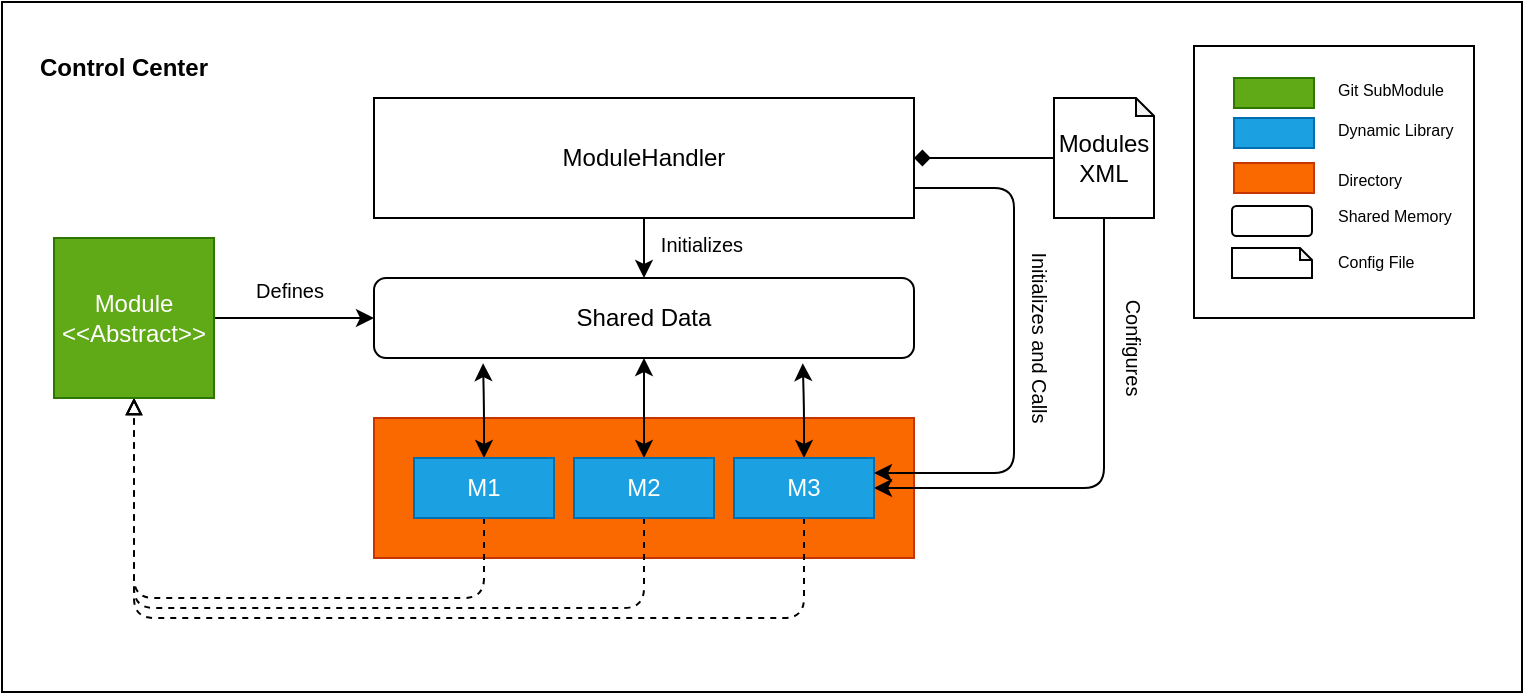 <mxfile>
    <diagram id="35spfZvFygs7DubTULse" name="Page-1">
        <mxGraphModel dx="1182" dy="606" grid="1" gridSize="10" guides="1" tooltips="1" connect="1" arrows="1" fold="1" page="1" pageScale="1" pageWidth="850" pageHeight="1100" math="0" shadow="0">
            <root>
                <mxCell id="0"/>
                <mxCell id="1" parent="0"/>
                <mxCell id="23" value="" style="rounded=0;whiteSpace=wrap;html=1;" vertex="1" parent="1">
                    <mxGeometry x="24" y="242" width="760" height="345" as="geometry"/>
                </mxCell>
                <mxCell id="44" value="" style="rounded=0;whiteSpace=wrap;html=1;fontSize=8;" vertex="1" parent="1">
                    <mxGeometry x="620" y="264" width="140" height="136" as="geometry"/>
                </mxCell>
                <mxCell id="20" style="edgeStyle=orthogonalEdgeStyle;html=1;exitX=1;exitY=0.5;exitDx=0;exitDy=0;startArrow=diamond;startFill=1;endArrow=none;endFill=0;" edge="1" parent="1" source="2" target="19">
                    <mxGeometry relative="1" as="geometry"/>
                </mxCell>
                <mxCell id="22" style="edgeStyle=orthogonalEdgeStyle;html=1;exitX=0.5;exitY=1;exitDx=0;exitDy=0;entryX=0.5;entryY=0;entryDx=0;entryDy=0;startArrow=none;startFill=0;endArrow=classic;endFill=1;strokeColor=#000000;" edge="1" parent="1" source="2" target="8">
                    <mxGeometry relative="1" as="geometry"/>
                </mxCell>
                <mxCell id="2" value="ModuleHandler" style="rounded=0;whiteSpace=wrap;html=1;" vertex="1" parent="1">
                    <mxGeometry x="210" y="290" width="270" height="60" as="geometry"/>
                </mxCell>
                <mxCell id="3" value="" style="rounded=0;whiteSpace=wrap;html=1;fillColor=#fa6800;fontColor=#000000;strokeColor=#C73500;" vertex="1" parent="1">
                    <mxGeometry x="210" y="450" width="270" height="70" as="geometry"/>
                </mxCell>
                <mxCell id="11" style="edgeStyle=orthogonalEdgeStyle;html=1;exitX=0.5;exitY=1;exitDx=0;exitDy=0;entryX=0.5;entryY=1;entryDx=0;entryDy=0;endArrow=block;endFill=0;dashed=1;" edge="1" parent="1" source="5" target="9">
                    <mxGeometry relative="1" as="geometry">
                        <Array as="points">
                            <mxPoint x="265" y="540"/>
                            <mxPoint x="90" y="540"/>
                        </Array>
                    </mxGeometry>
                </mxCell>
                <mxCell id="16" style="edgeStyle=orthogonalEdgeStyle;html=1;exitX=0.5;exitY=0;exitDx=0;exitDy=0;entryX=0.202;entryY=1.064;entryDx=0;entryDy=0;entryPerimeter=0;startArrow=classic;startFill=1;" edge="1" parent="1" source="5" target="8">
                    <mxGeometry relative="1" as="geometry"/>
                </mxCell>
                <mxCell id="5" value="M1" style="rounded=0;whiteSpace=wrap;html=1;fillColor=#1ba1e2;fontColor=#ffffff;strokeColor=#006EAF;" vertex="1" parent="1">
                    <mxGeometry x="230" y="470" width="70" height="30" as="geometry"/>
                </mxCell>
                <mxCell id="14" style="edgeStyle=orthogonalEdgeStyle;html=1;exitX=0.5;exitY=1;exitDx=0;exitDy=0;entryX=0.5;entryY=1;entryDx=0;entryDy=0;endArrow=block;endFill=0;dashed=1;" edge="1" parent="1" source="6" target="9">
                    <mxGeometry relative="1" as="geometry">
                        <Array as="points">
                            <mxPoint x="345" y="545"/>
                            <mxPoint x="90" y="545"/>
                        </Array>
                    </mxGeometry>
                </mxCell>
                <mxCell id="17" style="edgeStyle=orthogonalEdgeStyle;html=1;exitX=0.5;exitY=0;exitDx=0;exitDy=0;entryX=0.5;entryY=1;entryDx=0;entryDy=0;startArrow=classic;startFill=1;" edge="1" parent="1" source="6" target="8">
                    <mxGeometry relative="1" as="geometry"/>
                </mxCell>
                <mxCell id="6" value="M2" style="rounded=0;whiteSpace=wrap;html=1;fillColor=#1ba1e2;fontColor=#ffffff;strokeColor=#006EAF;" vertex="1" parent="1">
                    <mxGeometry x="310" y="470" width="70" height="30" as="geometry"/>
                </mxCell>
                <mxCell id="15" style="edgeStyle=orthogonalEdgeStyle;html=1;exitX=0.5;exitY=1;exitDx=0;exitDy=0;entryX=0.5;entryY=1;entryDx=0;entryDy=0;endArrow=block;endFill=0;dashed=1;" edge="1" parent="1" source="7" target="9">
                    <mxGeometry relative="1" as="geometry">
                        <Array as="points">
                            <mxPoint x="425" y="550"/>
                            <mxPoint x="90" y="550"/>
                        </Array>
                    </mxGeometry>
                </mxCell>
                <mxCell id="18" style="edgeStyle=orthogonalEdgeStyle;html=1;exitX=0.5;exitY=0;exitDx=0;exitDy=0;entryX=0.794;entryY=1.064;entryDx=0;entryDy=0;entryPerimeter=0;startArrow=classic;startFill=1;" edge="1" parent="1" source="7" target="8">
                    <mxGeometry relative="1" as="geometry"/>
                </mxCell>
                <mxCell id="7" value="M3" style="rounded=0;whiteSpace=wrap;html=1;fillColor=#1ba1e2;fontColor=#ffffff;strokeColor=#006EAF;" vertex="1" parent="1">
                    <mxGeometry x="390" y="470" width="70" height="30" as="geometry"/>
                </mxCell>
                <mxCell id="8" value="Shared Data" style="rounded=1;whiteSpace=wrap;html=1;" vertex="1" parent="1">
                    <mxGeometry x="210" y="380" width="270" height="40" as="geometry"/>
                </mxCell>
                <mxCell id="10" style="edgeStyle=none;html=1;exitX=1;exitY=0.5;exitDx=0;exitDy=0;" edge="1" parent="1" source="9" target="8">
                    <mxGeometry relative="1" as="geometry"/>
                </mxCell>
                <mxCell id="9" value="Module&lt;br&gt;&amp;lt;&amp;lt;Abstract&amp;gt;&amp;gt;" style="whiteSpace=wrap;html=1;aspect=fixed;fillColor=#60a917;fontColor=#ffffff;strokeColor=#2D7600;" vertex="1" parent="1">
                    <mxGeometry x="50" y="360" width="80" height="80" as="geometry"/>
                </mxCell>
                <mxCell id="21" style="edgeStyle=orthogonalEdgeStyle;html=1;exitX=0.5;exitY=1;exitDx=0;exitDy=0;exitPerimeter=0;entryX=1;entryY=0.5;entryDx=0;entryDy=0;startArrow=none;startFill=0;endArrow=classic;endFill=1;" edge="1" parent="1" source="19" target="7">
                    <mxGeometry relative="1" as="geometry"/>
                </mxCell>
                <mxCell id="19" value="Modules&lt;br&gt;XML" style="shape=note;whiteSpace=wrap;html=1;backgroundOutline=1;darkOpacity=0.05;size=9;" vertex="1" parent="1">
                    <mxGeometry x="550" y="290" width="50" height="60" as="geometry"/>
                </mxCell>
                <mxCell id="24" value="&lt;b&gt;Control Center&lt;/b&gt;" style="text;html=1;strokeColor=none;fillColor=none;align=center;verticalAlign=middle;whiteSpace=wrap;rounded=0;" vertex="1" parent="1">
                    <mxGeometry x="40" y="260" width="90" height="30" as="geometry"/>
                </mxCell>
                <mxCell id="27" value="&lt;font style=&quot;font-size: 10px&quot;&gt;Defines&lt;/font&gt;" style="text;html=1;strokeColor=none;fillColor=none;align=center;verticalAlign=middle;whiteSpace=wrap;rounded=0;" vertex="1" parent="1">
                    <mxGeometry x="143" y="376" width="50" height="20" as="geometry"/>
                </mxCell>
                <mxCell id="29" value="&lt;span style=&quot;font-size: 10px&quot;&gt;Configures&lt;/span&gt;" style="text;html=1;strokeColor=none;fillColor=none;align=center;verticalAlign=middle;whiteSpace=wrap;rounded=0;rotation=90;" vertex="1" parent="1">
                    <mxGeometry x="565" y="405" width="50" height="20" as="geometry"/>
                </mxCell>
                <mxCell id="30" style="edgeStyle=orthogonalEdgeStyle;html=1;exitX=1;exitY=0.75;exitDx=0;exitDy=0;entryX=1;entryY=0.25;entryDx=0;entryDy=0;fontSize=10;startArrow=none;startFill=0;endArrow=classic;endFill=1;strokeColor=#000000;" edge="1" parent="1" source="2" target="7">
                    <mxGeometry relative="1" as="geometry">
                        <Array as="points">
                            <mxPoint x="530" y="335"/>
                            <mxPoint x="530" y="477"/>
                        </Array>
                    </mxGeometry>
                </mxCell>
                <mxCell id="31" value="&lt;span style=&quot;font-size: 10px&quot;&gt;Initializes and Calls&lt;/span&gt;" style="text;html=1;strokeColor=none;fillColor=none;align=center;verticalAlign=middle;whiteSpace=wrap;rounded=0;rotation=90;" vertex="1" parent="1">
                    <mxGeometry x="492" y="400" width="102" height="20" as="geometry"/>
                </mxCell>
                <mxCell id="37" value="" style="group" vertex="1" connectable="0" parent="1">
                    <mxGeometry x="640" y="280" width="40" height="100" as="geometry"/>
                </mxCell>
                <mxCell id="32" value="" style="rounded=0;whiteSpace=wrap;html=1;fillColor=#60a917;fontColor=#ffffff;strokeColor=#2D7600;" vertex="1" parent="37">
                    <mxGeometry width="40" height="15" as="geometry"/>
                </mxCell>
                <mxCell id="33" value="" style="rounded=0;whiteSpace=wrap;html=1;fillColor=#1ba1e2;fontColor=#ffffff;strokeColor=#006EAF;" vertex="1" parent="37">
                    <mxGeometry y="20" width="40" height="15" as="geometry"/>
                </mxCell>
                <mxCell id="34" value="" style="rounded=0;whiteSpace=wrap;html=1;fillColor=#fa6800;fontColor=#000000;strokeColor=#C73500;" vertex="1" parent="37">
                    <mxGeometry y="42.5" width="40" height="15" as="geometry"/>
                </mxCell>
                <mxCell id="35" value="" style="rounded=1;whiteSpace=wrap;html=1;" vertex="1" parent="37">
                    <mxGeometry x="-1" y="64" width="40" height="15" as="geometry"/>
                </mxCell>
                <mxCell id="36" value="" style="shape=note;whiteSpace=wrap;html=1;backgroundOutline=1;darkOpacity=0.05;size=6;" vertex="1" parent="37">
                    <mxGeometry x="-1" y="85" width="40" height="15" as="geometry"/>
                </mxCell>
                <mxCell id="38" value="&lt;font style=&quot;font-size: 10px&quot;&gt;Initializes&lt;/font&gt;" style="text;html=1;strokeColor=none;fillColor=none;align=center;verticalAlign=middle;whiteSpace=wrap;rounded=0;" vertex="1" parent="1">
                    <mxGeometry x="349" y="353" width="50" height="20" as="geometry"/>
                </mxCell>
                <mxCell id="39" value="&lt;font style=&quot;font-size: 8px&quot;&gt;Git SubModule&lt;/font&gt;" style="text;html=1;strokeColor=none;fillColor=none;align=left;verticalAlign=middle;whiteSpace=wrap;rounded=0;fontSize=10;" vertex="1" parent="1">
                    <mxGeometry x="690" y="280" width="60" height="10" as="geometry"/>
                </mxCell>
                <mxCell id="40" value="&lt;font style=&quot;font-size: 8px&quot;&gt;Dynamic Library&lt;/font&gt;" style="text;html=1;strokeColor=none;fillColor=none;align=left;verticalAlign=middle;whiteSpace=wrap;rounded=0;fontSize=10;" vertex="1" parent="1">
                    <mxGeometry x="690" y="300" width="60" height="10" as="geometry"/>
                </mxCell>
                <mxCell id="41" value="&lt;font style=&quot;font-size: 8px&quot;&gt;Directory&lt;/font&gt;" style="text;html=1;strokeColor=none;fillColor=none;align=left;verticalAlign=middle;whiteSpace=wrap;rounded=0;fontSize=10;" vertex="1" parent="1">
                    <mxGeometry x="690" y="325" width="60" height="10" as="geometry"/>
                </mxCell>
                <mxCell id="42" value="&lt;font style=&quot;font-size: 8px&quot;&gt;Shared Memory&lt;/font&gt;" style="text;html=1;strokeColor=none;fillColor=none;align=left;verticalAlign=middle;whiteSpace=wrap;rounded=0;fontSize=10;" vertex="1" parent="1">
                    <mxGeometry x="690" y="343" width="60" height="10" as="geometry"/>
                </mxCell>
                <mxCell id="43" value="&lt;font style=&quot;font-size: 8px&quot;&gt;Config File&lt;/font&gt;" style="text;html=1;strokeColor=none;fillColor=none;align=left;verticalAlign=middle;whiteSpace=wrap;rounded=0;fontSize=10;" vertex="1" parent="1">
                    <mxGeometry x="690" y="366" width="60" height="10" as="geometry"/>
                </mxCell>
            </root>
        </mxGraphModel>
    </diagram>
</mxfile>